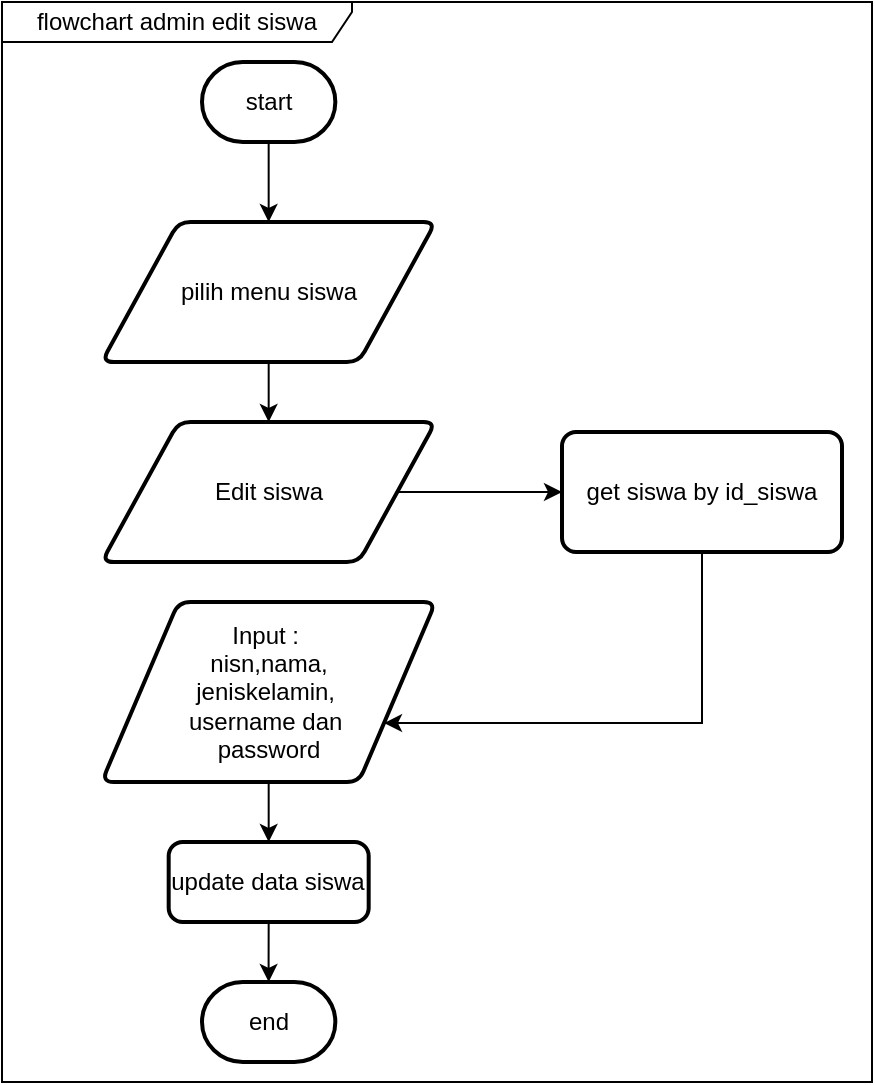 <mxfile version="17.4.2" type="device"><diagram id="O9Szr4Hdh8DIHMUpJjEn" name="Page-1"><mxGraphModel dx="1231" dy="790" grid="1" gridSize="10" guides="1" tooltips="1" connect="1" arrows="1" fold="1" page="1" pageScale="1" pageWidth="850" pageHeight="1100" math="0" shadow="0"><root><mxCell id="0"/><mxCell id="1" parent="0"/><mxCell id="N7Z2blO4jedbJV9u91K_-23" style="edgeStyle=orthogonalEdgeStyle;rounded=0;orthogonalLoop=1;jettySize=auto;html=1;exitX=0.5;exitY=1;exitDx=0;exitDy=0;exitPerimeter=0;" edge="1" parent="1" source="N7Z2blO4jedbJV9u91K_-1" target="N7Z2blO4jedbJV9u91K_-2"><mxGeometry relative="1" as="geometry"/></mxCell><mxCell id="N7Z2blO4jedbJV9u91K_-1" value="start" style="strokeWidth=2;html=1;shape=mxgraph.flowchart.terminator;whiteSpace=wrap;fillColor=#FFFFFF;" vertex="1" parent="1"><mxGeometry x="280" y="100" width="66.67" height="40" as="geometry"/></mxCell><mxCell id="N7Z2blO4jedbJV9u91K_-25" style="edgeStyle=orthogonalEdgeStyle;rounded=0;orthogonalLoop=1;jettySize=auto;html=1;exitX=0.5;exitY=1;exitDx=0;exitDy=0;entryX=0.5;entryY=0;entryDx=0;entryDy=0;" edge="1" parent="1" source="N7Z2blO4jedbJV9u91K_-2" target="N7Z2blO4jedbJV9u91K_-24"><mxGeometry relative="1" as="geometry"/></mxCell><mxCell id="N7Z2blO4jedbJV9u91K_-2" value="pilih menu siswa" style="shape=parallelogram;html=1;strokeWidth=2;perimeter=parallelogramPerimeter;whiteSpace=wrap;rounded=1;arcSize=12;size=0.23;fillColor=#FFFFFF;" vertex="1" parent="1"><mxGeometry x="229.84" y="180" width="167" height="70" as="geometry"/></mxCell><mxCell id="N7Z2blO4jedbJV9u91K_-18" value="end" style="strokeWidth=2;html=1;shape=mxgraph.flowchart.terminator;whiteSpace=wrap;fillColor=#FFFFFF;" vertex="1" parent="1"><mxGeometry x="280" y="560" width="66.67" height="40" as="geometry"/></mxCell><mxCell id="N7Z2blO4jedbJV9u91K_-21" value="flowchart admin edit siswa" style="shape=umlFrame;whiteSpace=wrap;html=1;fillColor=#FFFFFF;width=175;height=20;" vertex="1" parent="1"><mxGeometry x="180" y="70" width="435" height="540" as="geometry"/></mxCell><mxCell id="N7Z2blO4jedbJV9u91K_-32" style="edgeStyle=orthogonalEdgeStyle;rounded=0;orthogonalLoop=1;jettySize=auto;html=1;exitX=1;exitY=0.5;exitDx=0;exitDy=0;entryX=0;entryY=0.5;entryDx=0;entryDy=0;" edge="1" parent="1" source="N7Z2blO4jedbJV9u91K_-24" target="N7Z2blO4jedbJV9u91K_-31"><mxGeometry relative="1" as="geometry"/></mxCell><mxCell id="N7Z2blO4jedbJV9u91K_-24" value="Edit siswa" style="shape=parallelogram;html=1;strokeWidth=2;perimeter=parallelogramPerimeter;whiteSpace=wrap;rounded=1;arcSize=12;size=0.23;fillColor=#FFFFFF;" vertex="1" parent="1"><mxGeometry x="229.84" y="280" width="167" height="70" as="geometry"/></mxCell><mxCell id="N7Z2blO4jedbJV9u91K_-29" style="edgeStyle=orthogonalEdgeStyle;rounded=0;orthogonalLoop=1;jettySize=auto;html=1;exitX=0.5;exitY=1;exitDx=0;exitDy=0;entryX=0.5;entryY=0;entryDx=0;entryDy=0;" edge="1" parent="1" source="N7Z2blO4jedbJV9u91K_-26" target="N7Z2blO4jedbJV9u91K_-28"><mxGeometry relative="1" as="geometry"/></mxCell><mxCell id="N7Z2blO4jedbJV9u91K_-26" value="Input :&amp;nbsp;&lt;br&gt;nisn,nama,&lt;br&gt;jeniskelamin,&amp;nbsp;&lt;br&gt;username dan&amp;nbsp;&lt;br&gt;password" style="shape=parallelogram;html=1;strokeWidth=2;perimeter=parallelogramPerimeter;whiteSpace=wrap;rounded=1;arcSize=12;size=0.23;fillColor=#FFFFFF;" vertex="1" parent="1"><mxGeometry x="229.84" y="370" width="167" height="90" as="geometry"/></mxCell><mxCell id="N7Z2blO4jedbJV9u91K_-30" style="edgeStyle=orthogonalEdgeStyle;rounded=0;orthogonalLoop=1;jettySize=auto;html=1;exitX=0.5;exitY=1;exitDx=0;exitDy=0;" edge="1" parent="1" source="N7Z2blO4jedbJV9u91K_-28" target="N7Z2blO4jedbJV9u91K_-18"><mxGeometry relative="1" as="geometry"/></mxCell><mxCell id="N7Z2blO4jedbJV9u91K_-28" value="update data siswa" style="rounded=1;whiteSpace=wrap;html=1;absoluteArcSize=1;arcSize=14;strokeWidth=2;fillColor=#FFFFFF;" vertex="1" parent="1"><mxGeometry x="263.34" y="490" width="100" height="40" as="geometry"/></mxCell><mxCell id="N7Z2blO4jedbJV9u91K_-33" style="edgeStyle=orthogonalEdgeStyle;rounded=0;orthogonalLoop=1;jettySize=auto;html=1;exitX=0.5;exitY=1;exitDx=0;exitDy=0;entryX=1;entryY=0.75;entryDx=0;entryDy=0;" edge="1" parent="1" source="N7Z2blO4jedbJV9u91K_-31" target="N7Z2blO4jedbJV9u91K_-26"><mxGeometry relative="1" as="geometry"><Array as="points"><mxPoint x="530" y="431"/></Array></mxGeometry></mxCell><mxCell id="N7Z2blO4jedbJV9u91K_-31" value="get siswa by id_siswa" style="rounded=1;whiteSpace=wrap;html=1;absoluteArcSize=1;arcSize=14;strokeWidth=2;fillColor=#FFFFFF;" vertex="1" parent="1"><mxGeometry x="460" y="285" width="140" height="60" as="geometry"/></mxCell></root></mxGraphModel></diagram></mxfile>